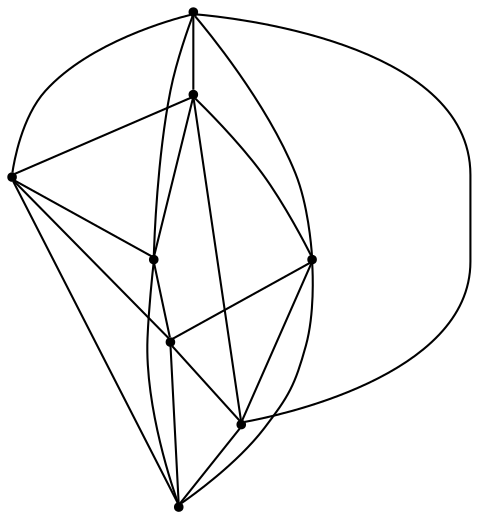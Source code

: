graph {
  node [shape=point,comment="{\"directed\":false,\"doi\":\"10.1007/978-3-642-25878-7_15\",\"figure\":\"1 (2)\"}"]

  v0 [pos="1618.2117588917172,1749.3837127672566"]
  v1 [pos="1618.2117588917172,1479.4658250491138"]
  v2 [pos="1558.1622196797912,1689.3741930053689"]
  v3 [pos="1558.1622196797912,1539.4753448110018"]
  v4 [pos="1348.1137397148761,1479.4658250491138"]
  v5 [pos="1408.1634061884192,1539.4753448110018"]
  v6 [pos="1408.1634061884192,1689.3741930053686"]
  v7 [pos="1348.113739714876,1749.3837127672566"]

  v0 -- v1 [id="-1",pos="1618.2117588917172,1749.3837127672566 1618.2117588917172,1479.4658250491138 1618.2117588917172,1479.4658250491138 1618.2117588917172,1479.4658250491138"]
  v7 -- v6 [id="-2",pos="1348.113739714876,1749.3837127672566 1408.1634061884192,1689.3741930053686 1408.1634061884192,1689.3741930053686 1408.1634061884192,1689.3741930053686"]
  v7 -- v2 [id="-3",pos="1348.113739714876,1749.3837127672566 1558.1622196797912,1689.3741930053689 1558.1622196797912,1689.3741930053689 1558.1622196797912,1689.3741930053689"]
  v7 -- v5 [id="-4",pos="1348.113739714876,1749.3837127672566 1408.1634061884192,1539.4753448110018 1408.1634061884192,1539.4753448110018 1408.1634061884192,1539.4753448110018"]
  v7 -- v0 [id="-5",pos="1348.113739714876,1749.3837127672566 1618.2117588917172,1749.3837127672566 1618.2117588917172,1749.3837127672566 1618.2117588917172,1749.3837127672566"]
  v7 -- v4 [id="-6",pos="1348.113739714876,1749.3837127672566 1348.1137397148761,1479.4658250491138 1348.1137397148761,1479.4658250491138 1348.1137397148761,1479.4658250491138"]
  v4 -- v1 [id="-7",pos="1348.1137397148761,1479.4658250491138 1618.2117588917172,1479.4658250491138 1618.2117588917172,1479.4658250491138 1618.2117588917172,1479.4658250491138"]
  v6 -- v0 [id="-8",pos="1408.1634061884192,1689.3741930053686 1618.2117588917172,1749.3837127672566 1618.2117588917172,1749.3837127672566 1618.2117588917172,1749.3837127672566"]
  v6 -- v4 [id="-9",pos="1408.1634061884192,1689.3741930053686 1348.1137397148761,1479.4658250491138 1348.1137397148761,1479.4658250491138 1348.1137397148761,1479.4658250491138"]
  v6 -- v2 [id="-10",pos="1408.1634061884192,1689.3741930053686 1558.1622196797912,1689.3741930053689 1558.1622196797912,1689.3741930053689 1558.1622196797912,1689.3741930053689"]
  v6 -- v5 [id="-11",pos="1408.1634061884192,1689.3741930053686 1408.1634061884192,1539.4753448110018 1408.1634061884192,1539.4753448110018 1408.1634061884192,1539.4753448110018"]
  v5 -- v4 [id="-12",pos="1408.1634061884192,1539.4753448110018 1348.1137397148761,1479.4658250491138 1348.1137397148761,1479.4658250491138 1348.1137397148761,1479.4658250491138"]
  v5 -- v1 [id="-13",pos="1408.1634061884192,1539.4753448110018 1618.2117588917172,1479.4658250491138 1618.2117588917172,1479.4658250491138 1618.2117588917172,1479.4658250491138"]
  v5 -- v3 [id="-14",pos="1408.1634061884192,1539.4753448110018 1558.1622196797912,1539.4753448110018 1558.1622196797912,1539.4753448110018 1558.1622196797912,1539.4753448110018"]
  v2 -- v1 [id="-15",pos="1558.1622196797912,1689.3741930053689 1618.2117588917172,1479.4658250491138 1618.2117588917172,1479.4658250491138 1618.2117588917172,1479.4658250491138"]
  v2 -- v3 [id="-16",pos="1558.1622196797912,1689.3741930053689 1558.1622196797912,1539.4753448110018 1558.1622196797912,1539.4753448110018 1558.1622196797912,1539.4753448110018"]
  v3 -- v4 [id="-17",pos="1558.1622196797912,1539.4753448110018 1348.1137397148761,1479.4658250491138 1348.1137397148761,1479.4658250491138 1348.1137397148761,1479.4658250491138"]
  v3 -- v1 [id="-18",pos="1558.1622196797912,1539.4753448110018 1618.2117588917172,1479.4658250491138 1618.2117588917172,1479.4658250491138 1618.2117588917172,1479.4658250491138"]
  v0 -- v3 [id="-19",pos="1618.2117588917172,1749.3837127672566 1558.1622196797912,1539.4753448110018 1558.1622196797912,1539.4753448110018 1558.1622196797912,1539.4753448110018"]
  v0 -- v2 [id="-20",pos="1618.2117588917172,1749.3837127672566 1558.1622196797912,1689.3741930053689 1558.1622196797912,1689.3741930053689 1558.1622196797912,1689.3741930053689"]
}